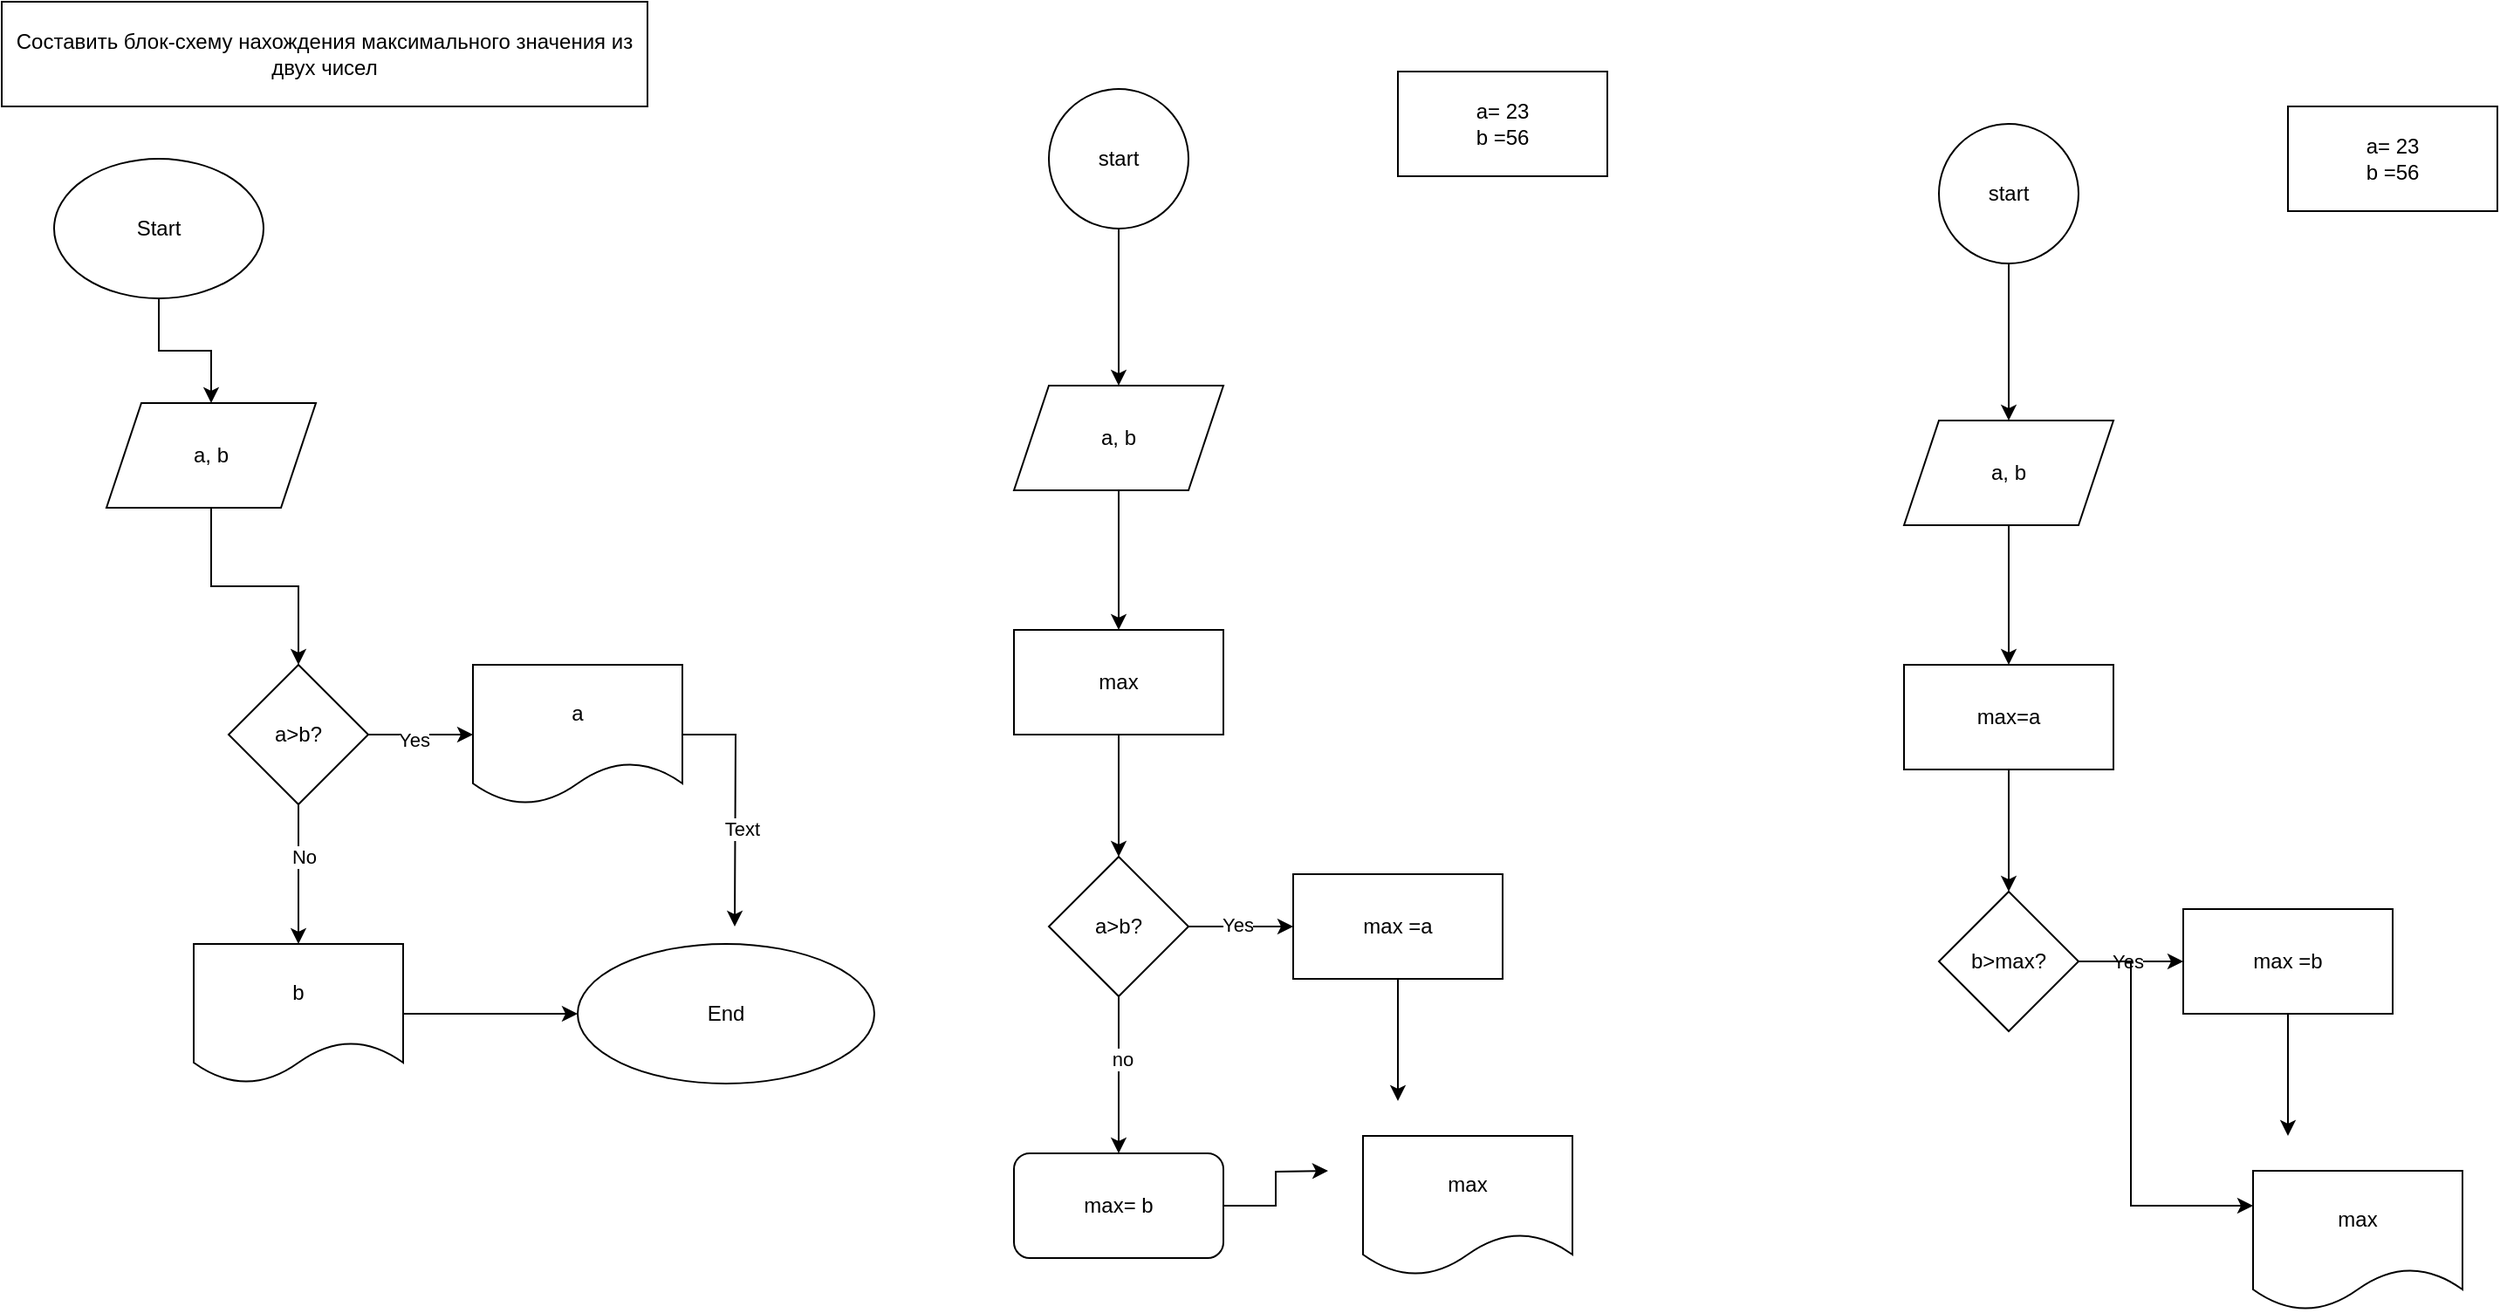 <mxfile version="21.6.5" type="github">
  <diagram name="Страница 1" id="_ftsYBk2oTEcFdRYuEiU">
    <mxGraphModel dx="1886" dy="808" grid="1" gridSize="10" guides="1" tooltips="1" connect="1" arrows="1" fold="1" page="1" pageScale="1" pageWidth="827" pageHeight="1169" math="0" shadow="0">
      <root>
        <mxCell id="0" />
        <mxCell id="1" parent="0" />
        <mxCell id="oOmEz2ny2Rko42KCnFpm-5" value="Составить блок-схему нахождения максимального значения из двух чисел" style="whiteSpace=wrap;html=1;" vertex="1" parent="1">
          <mxGeometry y="10" width="370" height="60" as="geometry" />
        </mxCell>
        <mxCell id="oOmEz2ny2Rko42KCnFpm-8" value="" style="edgeStyle=orthogonalEdgeStyle;rounded=0;orthogonalLoop=1;jettySize=auto;html=1;" edge="1" parent="1" source="oOmEz2ny2Rko42KCnFpm-6" target="oOmEz2ny2Rko42KCnFpm-7">
          <mxGeometry relative="1" as="geometry" />
        </mxCell>
        <mxCell id="oOmEz2ny2Rko42KCnFpm-6" value="Start" style="ellipse;whiteSpace=wrap;html=1;" vertex="1" parent="1">
          <mxGeometry x="30" y="100" width="120" height="80" as="geometry" />
        </mxCell>
        <mxCell id="oOmEz2ny2Rko42KCnFpm-10" value="" style="edgeStyle=orthogonalEdgeStyle;rounded=0;orthogonalLoop=1;jettySize=auto;html=1;" edge="1" parent="1" source="oOmEz2ny2Rko42KCnFpm-7" target="oOmEz2ny2Rko42KCnFpm-9">
          <mxGeometry relative="1" as="geometry" />
        </mxCell>
        <mxCell id="oOmEz2ny2Rko42KCnFpm-7" value="a, b" style="shape=parallelogram;perimeter=parallelogramPerimeter;whiteSpace=wrap;html=1;fixedSize=1;" vertex="1" parent="1">
          <mxGeometry x="60" y="240" width="120" height="60" as="geometry" />
        </mxCell>
        <mxCell id="oOmEz2ny2Rko42KCnFpm-12" value="" style="edgeStyle=orthogonalEdgeStyle;rounded=0;orthogonalLoop=1;jettySize=auto;html=1;" edge="1" parent="1" source="oOmEz2ny2Rko42KCnFpm-9" target="oOmEz2ny2Rko42KCnFpm-11">
          <mxGeometry relative="1" as="geometry" />
        </mxCell>
        <mxCell id="oOmEz2ny2Rko42KCnFpm-13" value="Yes" style="edgeLabel;html=1;align=center;verticalAlign=middle;resizable=0;points=[];" vertex="1" connectable="0" parent="oOmEz2ny2Rko42KCnFpm-12">
          <mxGeometry x="-0.133" y="-3" relative="1" as="geometry">
            <mxPoint as="offset" />
          </mxGeometry>
        </mxCell>
        <mxCell id="oOmEz2ny2Rko42KCnFpm-15" value="" style="edgeStyle=orthogonalEdgeStyle;rounded=0;orthogonalLoop=1;jettySize=auto;html=1;" edge="1" parent="1" source="oOmEz2ny2Rko42KCnFpm-9" target="oOmEz2ny2Rko42KCnFpm-14">
          <mxGeometry relative="1" as="geometry" />
        </mxCell>
        <mxCell id="oOmEz2ny2Rko42KCnFpm-16" value="No" style="edgeLabel;html=1;align=center;verticalAlign=middle;resizable=0;points=[];" vertex="1" connectable="0" parent="oOmEz2ny2Rko42KCnFpm-15">
          <mxGeometry x="-0.25" y="3" relative="1" as="geometry">
            <mxPoint as="offset" />
          </mxGeometry>
        </mxCell>
        <mxCell id="oOmEz2ny2Rko42KCnFpm-9" value="a&amp;gt;b?" style="rhombus;whiteSpace=wrap;html=1;" vertex="1" parent="1">
          <mxGeometry x="130" y="390" width="80" height="80" as="geometry" />
        </mxCell>
        <mxCell id="oOmEz2ny2Rko42KCnFpm-19" style="edgeStyle=orthogonalEdgeStyle;rounded=0;orthogonalLoop=1;jettySize=auto;html=1;" edge="1" parent="1" source="oOmEz2ny2Rko42KCnFpm-11">
          <mxGeometry relative="1" as="geometry">
            <mxPoint x="420" y="540" as="targetPoint" />
          </mxGeometry>
        </mxCell>
        <mxCell id="oOmEz2ny2Rko42KCnFpm-20" value="Text" style="edgeLabel;html=1;align=center;verticalAlign=middle;resizable=0;points=[];" vertex="1" connectable="0" parent="oOmEz2ny2Rko42KCnFpm-19">
          <mxGeometry x="0.203" y="3" relative="1" as="geometry">
            <mxPoint as="offset" />
          </mxGeometry>
        </mxCell>
        <mxCell id="oOmEz2ny2Rko42KCnFpm-11" value="a" style="shape=document;whiteSpace=wrap;html=1;boundedLbl=1;" vertex="1" parent="1">
          <mxGeometry x="270" y="390" width="120" height="80" as="geometry" />
        </mxCell>
        <mxCell id="oOmEz2ny2Rko42KCnFpm-18" value="" style="edgeStyle=orthogonalEdgeStyle;rounded=0;orthogonalLoop=1;jettySize=auto;html=1;" edge="1" parent="1" source="oOmEz2ny2Rko42KCnFpm-14" target="oOmEz2ny2Rko42KCnFpm-17">
          <mxGeometry relative="1" as="geometry" />
        </mxCell>
        <mxCell id="oOmEz2ny2Rko42KCnFpm-14" value="b" style="shape=document;whiteSpace=wrap;html=1;boundedLbl=1;" vertex="1" parent="1">
          <mxGeometry x="110" y="550" width="120" height="80" as="geometry" />
        </mxCell>
        <mxCell id="oOmEz2ny2Rko42KCnFpm-17" value="End" style="ellipse;whiteSpace=wrap;html=1;" vertex="1" parent="1">
          <mxGeometry x="330" y="550" width="170" height="80" as="geometry" />
        </mxCell>
        <mxCell id="oOmEz2ny2Rko42KCnFpm-23" value="" style="edgeStyle=orthogonalEdgeStyle;rounded=0;orthogonalLoop=1;jettySize=auto;html=1;" edge="1" parent="1" source="oOmEz2ny2Rko42KCnFpm-21" target="oOmEz2ny2Rko42KCnFpm-22">
          <mxGeometry relative="1" as="geometry" />
        </mxCell>
        <mxCell id="oOmEz2ny2Rko42KCnFpm-21" value="start" style="ellipse;whiteSpace=wrap;html=1;" vertex="1" parent="1">
          <mxGeometry x="600" y="60" width="80" height="80" as="geometry" />
        </mxCell>
        <mxCell id="oOmEz2ny2Rko42KCnFpm-25" value="" style="edgeStyle=orthogonalEdgeStyle;rounded=0;orthogonalLoop=1;jettySize=auto;html=1;" edge="1" parent="1" source="oOmEz2ny2Rko42KCnFpm-22" target="oOmEz2ny2Rko42KCnFpm-24">
          <mxGeometry relative="1" as="geometry" />
        </mxCell>
        <mxCell id="oOmEz2ny2Rko42KCnFpm-22" value="a, b" style="shape=parallelogram;perimeter=parallelogramPerimeter;whiteSpace=wrap;html=1;fixedSize=1;" vertex="1" parent="1">
          <mxGeometry x="580" y="230" width="120" height="60" as="geometry" />
        </mxCell>
        <mxCell id="oOmEz2ny2Rko42KCnFpm-27" value="" style="edgeStyle=orthogonalEdgeStyle;rounded=0;orthogonalLoop=1;jettySize=auto;html=1;" edge="1" parent="1" source="oOmEz2ny2Rko42KCnFpm-24" target="oOmEz2ny2Rko42KCnFpm-26">
          <mxGeometry relative="1" as="geometry" />
        </mxCell>
        <mxCell id="oOmEz2ny2Rko42KCnFpm-24" value="max" style="whiteSpace=wrap;html=1;" vertex="1" parent="1">
          <mxGeometry x="580" y="370" width="120" height="60" as="geometry" />
        </mxCell>
        <mxCell id="oOmEz2ny2Rko42KCnFpm-29" value="" style="edgeStyle=orthogonalEdgeStyle;rounded=0;orthogonalLoop=1;jettySize=auto;html=1;" edge="1" parent="1" source="oOmEz2ny2Rko42KCnFpm-26" target="oOmEz2ny2Rko42KCnFpm-28">
          <mxGeometry relative="1" as="geometry" />
        </mxCell>
        <mxCell id="oOmEz2ny2Rko42KCnFpm-37" value="Yes" style="edgeLabel;html=1;align=center;verticalAlign=middle;resizable=0;points=[];" vertex="1" connectable="0" parent="oOmEz2ny2Rko42KCnFpm-29">
          <mxGeometry x="-0.067" y="1" relative="1" as="geometry">
            <mxPoint as="offset" />
          </mxGeometry>
        </mxCell>
        <mxCell id="oOmEz2ny2Rko42KCnFpm-31" value="" style="edgeStyle=orthogonalEdgeStyle;rounded=0;orthogonalLoop=1;jettySize=auto;html=1;" edge="1" parent="1" source="oOmEz2ny2Rko42KCnFpm-26" target="oOmEz2ny2Rko42KCnFpm-30">
          <mxGeometry relative="1" as="geometry" />
        </mxCell>
        <mxCell id="oOmEz2ny2Rko42KCnFpm-39" value="no" style="edgeLabel;html=1;align=center;verticalAlign=middle;resizable=0;points=[];" vertex="1" connectable="0" parent="oOmEz2ny2Rko42KCnFpm-31">
          <mxGeometry x="-0.2" y="2" relative="1" as="geometry">
            <mxPoint as="offset" />
          </mxGeometry>
        </mxCell>
        <mxCell id="oOmEz2ny2Rko42KCnFpm-26" value="a&amp;gt;b?" style="rhombus;whiteSpace=wrap;html=1;" vertex="1" parent="1">
          <mxGeometry x="600" y="500" width="80" height="80" as="geometry" />
        </mxCell>
        <mxCell id="oOmEz2ny2Rko42KCnFpm-33" value="" style="edgeStyle=orthogonalEdgeStyle;rounded=0;orthogonalLoop=1;jettySize=auto;html=1;" edge="1" parent="1" source="oOmEz2ny2Rko42KCnFpm-28">
          <mxGeometry relative="1" as="geometry">
            <mxPoint x="800" y="640" as="targetPoint" />
          </mxGeometry>
        </mxCell>
        <mxCell id="oOmEz2ny2Rko42KCnFpm-28" value="max =a" style="whiteSpace=wrap;html=1;" vertex="1" parent="1">
          <mxGeometry x="740" y="510" width="120" height="60" as="geometry" />
        </mxCell>
        <mxCell id="oOmEz2ny2Rko42KCnFpm-34" style="edgeStyle=orthogonalEdgeStyle;rounded=0;orthogonalLoop=1;jettySize=auto;html=1;" edge="1" parent="1" source="oOmEz2ny2Rko42KCnFpm-30">
          <mxGeometry relative="1" as="geometry">
            <mxPoint x="760" y="680" as="targetPoint" />
          </mxGeometry>
        </mxCell>
        <mxCell id="oOmEz2ny2Rko42KCnFpm-30" value="max= b" style="rounded=1;whiteSpace=wrap;html=1;" vertex="1" parent="1">
          <mxGeometry x="580" y="670" width="120" height="60" as="geometry" />
        </mxCell>
        <mxCell id="oOmEz2ny2Rko42KCnFpm-36" value="max" style="shape=document;whiteSpace=wrap;html=1;boundedLbl=1;" vertex="1" parent="1">
          <mxGeometry x="780" y="660" width="120" height="80" as="geometry" />
        </mxCell>
        <mxCell id="oOmEz2ny2Rko42KCnFpm-38" value="&lt;div&gt;a= 23&lt;/div&gt;&lt;div&gt;b =56&lt;br&gt;&lt;/div&gt;" style="whiteSpace=wrap;html=1;" vertex="1" parent="1">
          <mxGeometry x="800" y="50" width="120" height="60" as="geometry" />
        </mxCell>
        <mxCell id="oOmEz2ny2Rko42KCnFpm-40" value="" style="edgeStyle=orthogonalEdgeStyle;rounded=0;orthogonalLoop=1;jettySize=auto;html=1;" edge="1" source="oOmEz2ny2Rko42KCnFpm-41" target="oOmEz2ny2Rko42KCnFpm-43" parent="1">
          <mxGeometry relative="1" as="geometry" />
        </mxCell>
        <mxCell id="oOmEz2ny2Rko42KCnFpm-41" value="start" style="ellipse;whiteSpace=wrap;html=1;" vertex="1" parent="1">
          <mxGeometry x="1110" y="80" width="80" height="80" as="geometry" />
        </mxCell>
        <mxCell id="oOmEz2ny2Rko42KCnFpm-42" value="" style="edgeStyle=orthogonalEdgeStyle;rounded=0;orthogonalLoop=1;jettySize=auto;html=1;" edge="1" source="oOmEz2ny2Rko42KCnFpm-43" target="oOmEz2ny2Rko42KCnFpm-45" parent="1">
          <mxGeometry relative="1" as="geometry" />
        </mxCell>
        <mxCell id="oOmEz2ny2Rko42KCnFpm-43" value="a, b" style="shape=parallelogram;perimeter=parallelogramPerimeter;whiteSpace=wrap;html=1;fixedSize=1;" vertex="1" parent="1">
          <mxGeometry x="1090" y="250" width="120" height="60" as="geometry" />
        </mxCell>
        <mxCell id="oOmEz2ny2Rko42KCnFpm-44" value="" style="edgeStyle=orthogonalEdgeStyle;rounded=0;orthogonalLoop=1;jettySize=auto;html=1;" edge="1" source="oOmEz2ny2Rko42KCnFpm-45" target="oOmEz2ny2Rko42KCnFpm-50" parent="1">
          <mxGeometry relative="1" as="geometry" />
        </mxCell>
        <mxCell id="oOmEz2ny2Rko42KCnFpm-45" value="max=a" style="whiteSpace=wrap;html=1;" vertex="1" parent="1">
          <mxGeometry x="1090" y="390" width="120" height="60" as="geometry" />
        </mxCell>
        <mxCell id="oOmEz2ny2Rko42KCnFpm-46" value="" style="edgeStyle=orthogonalEdgeStyle;rounded=0;orthogonalLoop=1;jettySize=auto;html=1;" edge="1" source="oOmEz2ny2Rko42KCnFpm-50" target="oOmEz2ny2Rko42KCnFpm-52" parent="1">
          <mxGeometry relative="1" as="geometry">
            <Array as="points">
              <mxPoint x="1220" y="560" />
              <mxPoint x="1220" y="560" />
            </Array>
          </mxGeometry>
        </mxCell>
        <mxCell id="oOmEz2ny2Rko42KCnFpm-47" value="Yes" style="edgeLabel;html=1;align=center;verticalAlign=middle;resizable=0;points=[];" vertex="1" connectable="0" parent="oOmEz2ny2Rko42KCnFpm-46">
          <mxGeometry x="-0.067" y="1" relative="1" as="geometry">
            <mxPoint y="1" as="offset" />
          </mxGeometry>
        </mxCell>
        <mxCell id="oOmEz2ny2Rko42KCnFpm-59" value="" style="edgeStyle=orthogonalEdgeStyle;rounded=0;orthogonalLoop=1;jettySize=auto;html=1;entryX=0;entryY=0.25;entryDx=0;entryDy=0;" edge="1" parent="1" source="oOmEz2ny2Rko42KCnFpm-50" target="oOmEz2ny2Rko42KCnFpm-55">
          <mxGeometry relative="1" as="geometry">
            <mxPoint x="1150" y="690" as="targetPoint" />
            <Array as="points">
              <mxPoint x="1220" y="560" />
              <mxPoint x="1220" y="700" />
            </Array>
          </mxGeometry>
        </mxCell>
        <mxCell id="oOmEz2ny2Rko42KCnFpm-50" value="b&amp;gt;max?" style="rhombus;whiteSpace=wrap;html=1;" vertex="1" parent="1">
          <mxGeometry x="1110" y="520" width="80" height="80" as="geometry" />
        </mxCell>
        <mxCell id="oOmEz2ny2Rko42KCnFpm-51" value="" style="edgeStyle=orthogonalEdgeStyle;rounded=0;orthogonalLoop=1;jettySize=auto;html=1;" edge="1" source="oOmEz2ny2Rko42KCnFpm-52" parent="1">
          <mxGeometry relative="1" as="geometry">
            <mxPoint x="1310" y="660" as="targetPoint" />
          </mxGeometry>
        </mxCell>
        <mxCell id="oOmEz2ny2Rko42KCnFpm-52" value="max =b" style="whiteSpace=wrap;html=1;" vertex="1" parent="1">
          <mxGeometry x="1250" y="530" width="120" height="60" as="geometry" />
        </mxCell>
        <mxCell id="oOmEz2ny2Rko42KCnFpm-55" value="max" style="shape=document;whiteSpace=wrap;html=1;boundedLbl=1;" vertex="1" parent="1">
          <mxGeometry x="1290" y="680" width="120" height="80" as="geometry" />
        </mxCell>
        <mxCell id="oOmEz2ny2Rko42KCnFpm-56" value="&lt;div&gt;a= 23&lt;/div&gt;&lt;div&gt;b =56&lt;br&gt;&lt;/div&gt;" style="whiteSpace=wrap;html=1;" vertex="1" parent="1">
          <mxGeometry x="1310" y="70" width="120" height="60" as="geometry" />
        </mxCell>
      </root>
    </mxGraphModel>
  </diagram>
</mxfile>
